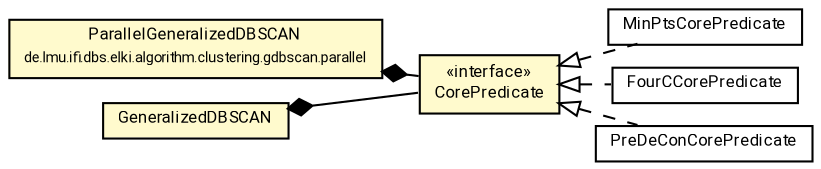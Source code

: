 #!/usr/local/bin/dot
#
# Class diagram 
# Generated by UMLGraph version R5_7_2-60-g0e99a6 (http://www.spinellis.gr/umlgraph/)
#

digraph G {
	graph [fontnames="svg"]
	edge [fontname="Roboto",fontsize=7,labelfontname="Roboto",labelfontsize=7,color="black"];
	node [fontname="Roboto",fontcolor="black",fontsize=8,shape=plaintext,margin=0,width=0,height=0];
	nodesep=0.15;
	ranksep=0.25;
	rankdir=LR;
	// de.lmu.ifi.dbs.elki.algorithm.clustering.gdbscan.MinPtsCorePredicate
	c2861837 [label=<<table title="de.lmu.ifi.dbs.elki.algorithm.clustering.gdbscan.MinPtsCorePredicate" border="0" cellborder="1" cellspacing="0" cellpadding="2" href="MinPtsCorePredicate.html" target="_parent">
		<tr><td><table border="0" cellspacing="0" cellpadding="1">
		<tr><td align="center" balign="center"> <font face="Roboto">MinPtsCorePredicate</font> </td></tr>
		</table></td></tr>
		</table>>, URL="MinPtsCorePredicate.html"];
	// de.lmu.ifi.dbs.elki.algorithm.clustering.gdbscan.FourCCorePredicate
	c2861840 [label=<<table title="de.lmu.ifi.dbs.elki.algorithm.clustering.gdbscan.FourCCorePredicate" border="0" cellborder="1" cellspacing="0" cellpadding="2" href="FourCCorePredicate.html" target="_parent">
		<tr><td><table border="0" cellspacing="0" cellpadding="1">
		<tr><td align="center" balign="center"> <font face="Roboto">FourCCorePredicate</font> </td></tr>
		</table></td></tr>
		</table>>, URL="FourCCorePredicate.html"];
	// de.lmu.ifi.dbs.elki.algorithm.clustering.gdbscan.parallel.ParallelGeneralizedDBSCAN
	c2861845 [label=<<table title="de.lmu.ifi.dbs.elki.algorithm.clustering.gdbscan.parallel.ParallelGeneralizedDBSCAN" border="0" cellborder="1" cellspacing="0" cellpadding="2" bgcolor="LemonChiffon" href="parallel/ParallelGeneralizedDBSCAN.html" target="_parent">
		<tr><td><table border="0" cellspacing="0" cellpadding="1">
		<tr><td align="center" balign="center"> <font face="Roboto">ParallelGeneralizedDBSCAN</font> </td></tr>
		<tr><td align="center" balign="center"> <font face="Roboto" point-size="7.0">de.lmu.ifi.dbs.elki.algorithm.clustering.gdbscan.parallel</font> </td></tr>
		</table></td></tr>
		</table>>, URL="parallel/ParallelGeneralizedDBSCAN.html"];
	// de.lmu.ifi.dbs.elki.algorithm.clustering.gdbscan.GeneralizedDBSCAN
	c2861862 [label=<<table title="de.lmu.ifi.dbs.elki.algorithm.clustering.gdbscan.GeneralizedDBSCAN" border="0" cellborder="1" cellspacing="0" cellpadding="2" bgcolor="LemonChiffon" href="GeneralizedDBSCAN.html" target="_parent">
		<tr><td><table border="0" cellspacing="0" cellpadding="1">
		<tr><td align="center" balign="center"> <font face="Roboto">GeneralizedDBSCAN</font> </td></tr>
		</table></td></tr>
		</table>>, URL="GeneralizedDBSCAN.html"];
	// de.lmu.ifi.dbs.elki.algorithm.clustering.gdbscan.CorePredicate<T>
	c2861875 [label=<<table title="de.lmu.ifi.dbs.elki.algorithm.clustering.gdbscan.CorePredicate" border="0" cellborder="1" cellspacing="0" cellpadding="2" bgcolor="lemonChiffon" href="CorePredicate.html" target="_parent">
		<tr><td><table border="0" cellspacing="0" cellpadding="1">
		<tr><td align="center" balign="center"> &#171;interface&#187; </td></tr>
		<tr><td align="center" balign="center"> <font face="Roboto">CorePredicate</font> </td></tr>
		</table></td></tr>
		</table>>, URL="CorePredicate.html"];
	// de.lmu.ifi.dbs.elki.algorithm.clustering.gdbscan.PreDeConCorePredicate
	c2861877 [label=<<table title="de.lmu.ifi.dbs.elki.algorithm.clustering.gdbscan.PreDeConCorePredicate" border="0" cellborder="1" cellspacing="0" cellpadding="2" href="PreDeConCorePredicate.html" target="_parent">
		<tr><td><table border="0" cellspacing="0" cellpadding="1">
		<tr><td align="center" balign="center"> <font face="Roboto">PreDeConCorePredicate</font> </td></tr>
		</table></td></tr>
		</table>>, URL="PreDeConCorePredicate.html"];
	// de.lmu.ifi.dbs.elki.algorithm.clustering.gdbscan.MinPtsCorePredicate implements de.lmu.ifi.dbs.elki.algorithm.clustering.gdbscan.CorePredicate<T>
	c2861875 -> c2861837 [arrowtail=empty,style=dashed,dir=back,weight=9];
	// de.lmu.ifi.dbs.elki.algorithm.clustering.gdbscan.FourCCorePredicate implements de.lmu.ifi.dbs.elki.algorithm.clustering.gdbscan.CorePredicate<T>
	c2861875 -> c2861840 [arrowtail=empty,style=dashed,dir=back,weight=9];
	// de.lmu.ifi.dbs.elki.algorithm.clustering.gdbscan.parallel.ParallelGeneralizedDBSCAN composed de.lmu.ifi.dbs.elki.algorithm.clustering.gdbscan.CorePredicate<T>
	c2861845 -> c2861875 [arrowhead=none,arrowtail=diamond,dir=back,weight=6];
	// de.lmu.ifi.dbs.elki.algorithm.clustering.gdbscan.GeneralizedDBSCAN composed de.lmu.ifi.dbs.elki.algorithm.clustering.gdbscan.CorePredicate<T>
	c2861862 -> c2861875 [arrowhead=none,arrowtail=diamond,dir=back,weight=6];
	// de.lmu.ifi.dbs.elki.algorithm.clustering.gdbscan.PreDeConCorePredicate implements de.lmu.ifi.dbs.elki.algorithm.clustering.gdbscan.CorePredicate<T>
	c2861875 -> c2861877 [arrowtail=empty,style=dashed,dir=back,weight=9];
}

